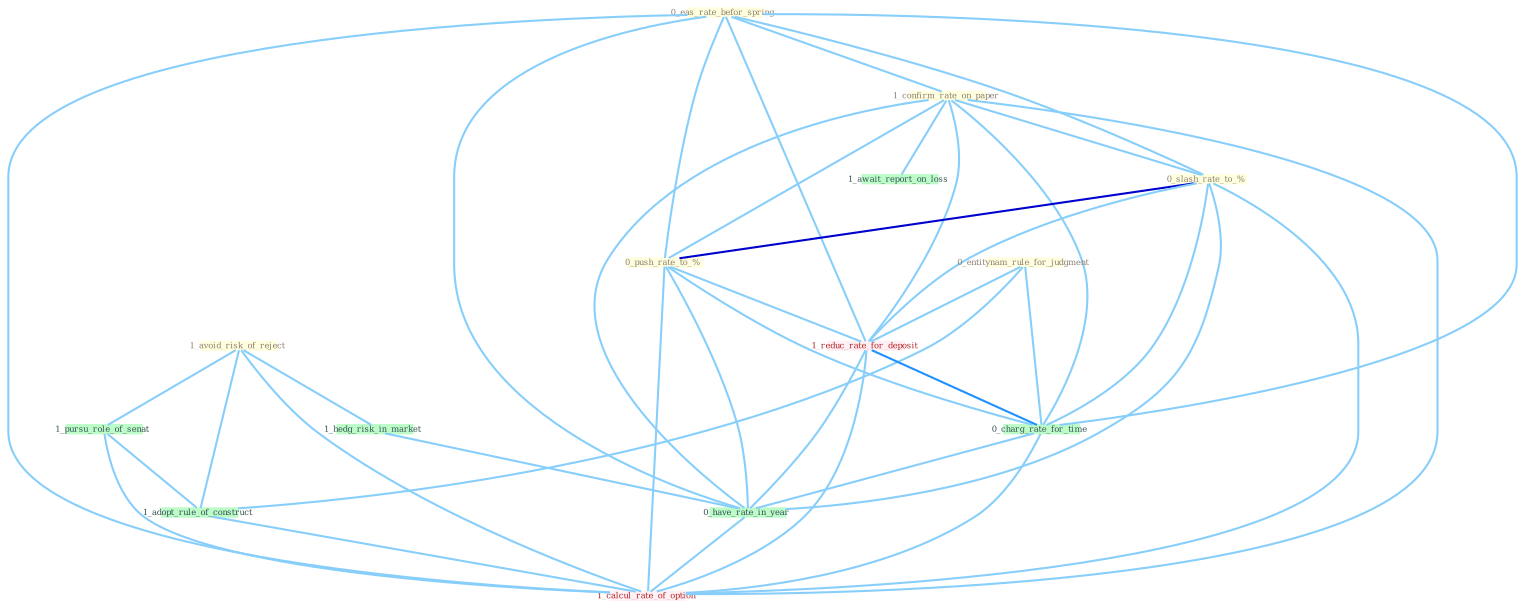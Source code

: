 Graph G{ 
    node
    [shape=polygon,style=filled,width=.5,height=.06,color="#BDFCC9",fixedsize=true,fontsize=4,
    fontcolor="#2f4f4f"];
    {node
    [color="#ffffe0", fontcolor="#8b7d6b"] "1_avoid_risk_of_reject " "0_eas_rate_befor_spring " "1_confirm_rate_on_paper " "0_slash_rate_to_% " "0_push_rate_to_% " "0_entitynam_rule_for_judgment "}
{node [color="#fff0f5", fontcolor="#b22222"] "1_reduc_rate_for_deposit " "1_calcul_rate_of_option "}
edge [color="#B0E2FF"];

	"1_avoid_risk_of_reject " -- "1_pursu_role_of_senat " [w="1", color="#87cefa" ];
	"1_avoid_risk_of_reject " -- "1_adopt_rule_of_construct " [w="1", color="#87cefa" ];
	"1_avoid_risk_of_reject " -- "1_hedg_risk_in_market " [w="1", color="#87cefa" ];
	"1_avoid_risk_of_reject " -- "1_calcul_rate_of_option " [w="1", color="#87cefa" ];
	"0_eas_rate_befor_spring " -- "1_confirm_rate_on_paper " [w="1", color="#87cefa" ];
	"0_eas_rate_befor_spring " -- "0_slash_rate_to_% " [w="1", color="#87cefa" ];
	"0_eas_rate_befor_spring " -- "0_push_rate_to_% " [w="1", color="#87cefa" ];
	"0_eas_rate_befor_spring " -- "1_reduc_rate_for_deposit " [w="1", color="#87cefa" ];
	"0_eas_rate_befor_spring " -- "0_charg_rate_for_time " [w="1", color="#87cefa" ];
	"0_eas_rate_befor_spring " -- "0_have_rate_in_year " [w="1", color="#87cefa" ];
	"0_eas_rate_befor_spring " -- "1_calcul_rate_of_option " [w="1", color="#87cefa" ];
	"1_confirm_rate_on_paper " -- "0_slash_rate_to_% " [w="1", color="#87cefa" ];
	"1_confirm_rate_on_paper " -- "0_push_rate_to_% " [w="1", color="#87cefa" ];
	"1_confirm_rate_on_paper " -- "1_await_report_on_loss " [w="1", color="#87cefa" ];
	"1_confirm_rate_on_paper " -- "1_reduc_rate_for_deposit " [w="1", color="#87cefa" ];
	"1_confirm_rate_on_paper " -- "0_charg_rate_for_time " [w="1", color="#87cefa" ];
	"1_confirm_rate_on_paper " -- "0_have_rate_in_year " [w="1", color="#87cefa" ];
	"1_confirm_rate_on_paper " -- "1_calcul_rate_of_option " [w="1", color="#87cefa" ];
	"0_slash_rate_to_% " -- "0_push_rate_to_% " [w="3", color="#0000cd" , len=0.6];
	"0_slash_rate_to_% " -- "1_reduc_rate_for_deposit " [w="1", color="#87cefa" ];
	"0_slash_rate_to_% " -- "0_charg_rate_for_time " [w="1", color="#87cefa" ];
	"0_slash_rate_to_% " -- "0_have_rate_in_year " [w="1", color="#87cefa" ];
	"0_slash_rate_to_% " -- "1_calcul_rate_of_option " [w="1", color="#87cefa" ];
	"0_push_rate_to_% " -- "1_reduc_rate_for_deposit " [w="1", color="#87cefa" ];
	"0_push_rate_to_% " -- "0_charg_rate_for_time " [w="1", color="#87cefa" ];
	"0_push_rate_to_% " -- "0_have_rate_in_year " [w="1", color="#87cefa" ];
	"0_push_rate_to_% " -- "1_calcul_rate_of_option " [w="1", color="#87cefa" ];
	"0_entitynam_rule_for_judgment " -- "1_reduc_rate_for_deposit " [w="1", color="#87cefa" ];
	"0_entitynam_rule_for_judgment " -- "0_charg_rate_for_time " [w="1", color="#87cefa" ];
	"0_entitynam_rule_for_judgment " -- "1_adopt_rule_of_construct " [w="1", color="#87cefa" ];
	"1_pursu_role_of_senat " -- "1_adopt_rule_of_construct " [w="1", color="#87cefa" ];
	"1_pursu_role_of_senat " -- "1_calcul_rate_of_option " [w="1", color="#87cefa" ];
	"1_reduc_rate_for_deposit " -- "0_charg_rate_for_time " [w="2", color="#1e90ff" , len=0.8];
	"1_reduc_rate_for_deposit " -- "0_have_rate_in_year " [w="1", color="#87cefa" ];
	"1_reduc_rate_for_deposit " -- "1_calcul_rate_of_option " [w="1", color="#87cefa" ];
	"0_charg_rate_for_time " -- "0_have_rate_in_year " [w="1", color="#87cefa" ];
	"0_charg_rate_for_time " -- "1_calcul_rate_of_option " [w="1", color="#87cefa" ];
	"1_adopt_rule_of_construct " -- "1_calcul_rate_of_option " [w="1", color="#87cefa" ];
	"1_hedg_risk_in_market " -- "0_have_rate_in_year " [w="1", color="#87cefa" ];
	"0_have_rate_in_year " -- "1_calcul_rate_of_option " [w="1", color="#87cefa" ];
}